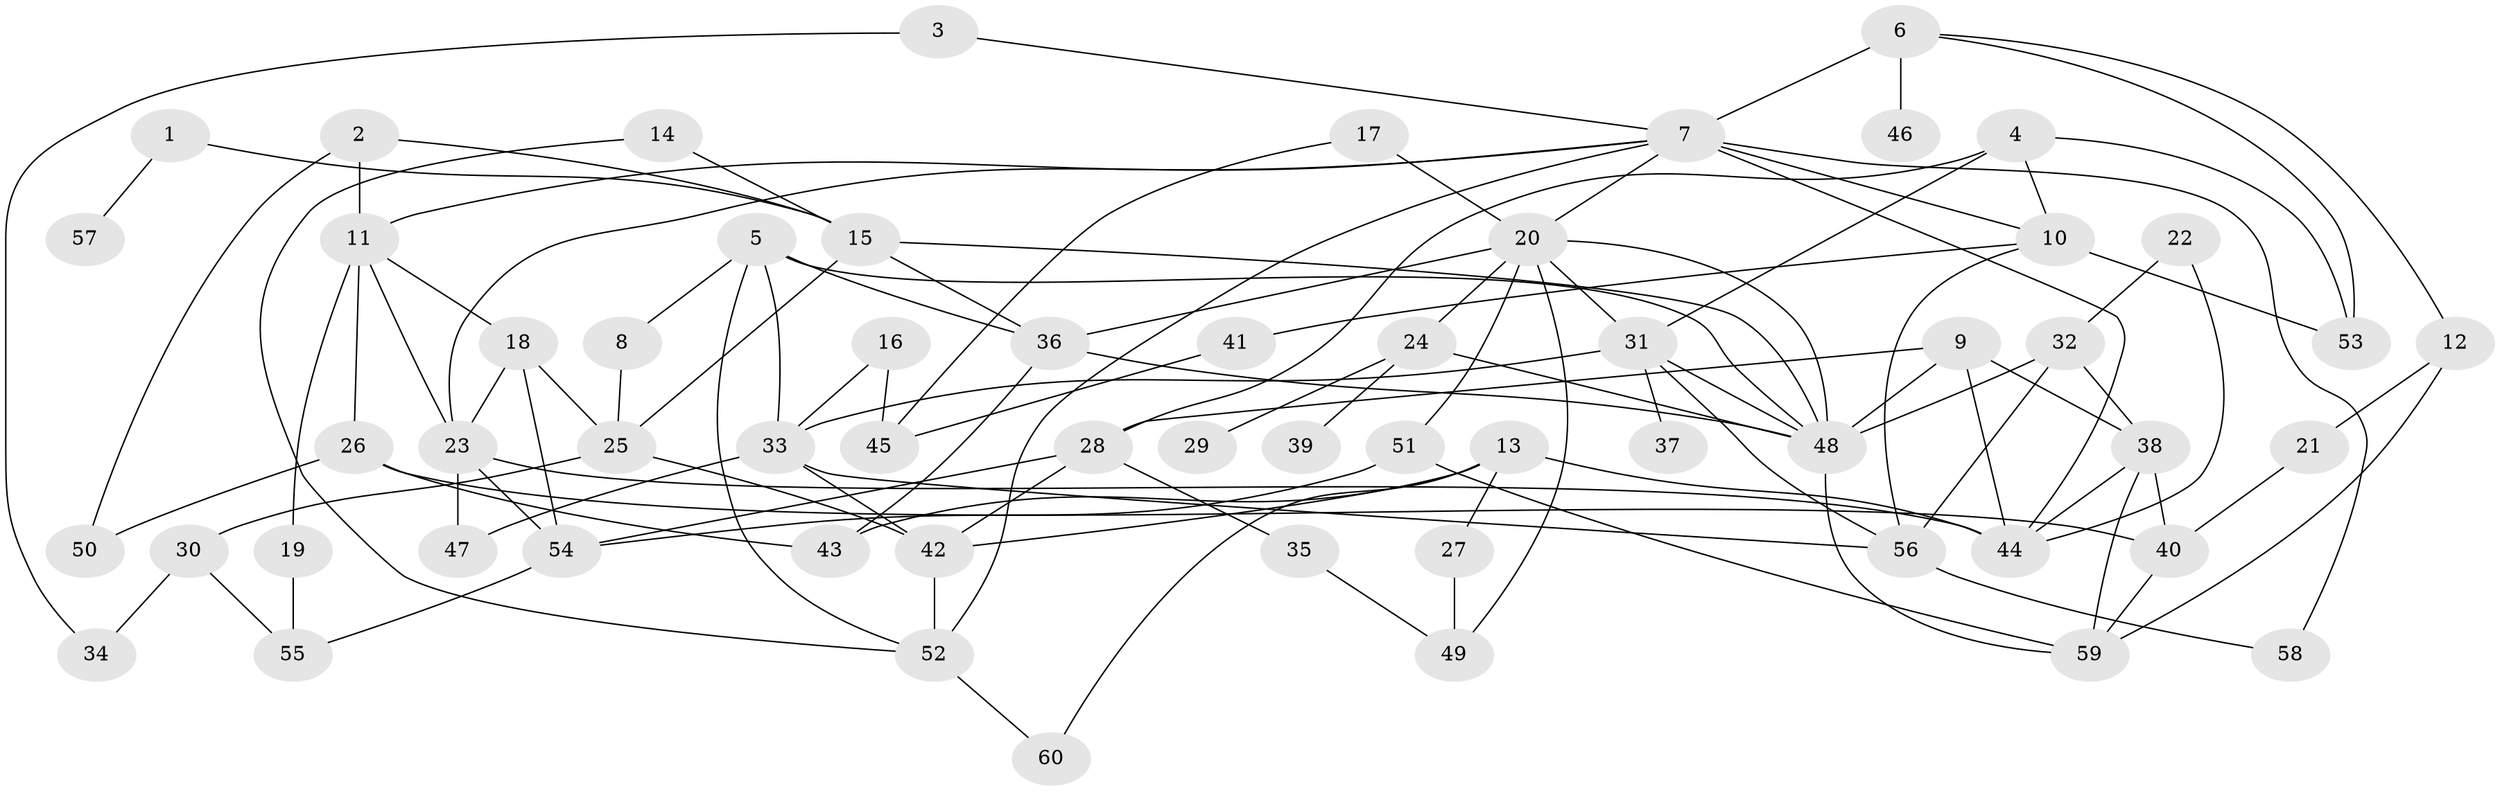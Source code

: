 // original degree distribution, {7: 0.025, 10: 0.008333333333333333, 9: 0.016666666666666666, 2: 0.2916666666666667, 3: 0.19166666666666668, 6: 0.03333333333333333, 5: 0.058333333333333334, 4: 0.16666666666666666, 1: 0.20833333333333334}
// Generated by graph-tools (version 1.1) at 2025/01/03/09/25 03:01:04]
// undirected, 60 vertices, 110 edges
graph export_dot {
graph [start="1"]
  node [color=gray90,style=filled];
  1;
  2;
  3;
  4;
  5;
  6;
  7;
  8;
  9;
  10;
  11;
  12;
  13;
  14;
  15;
  16;
  17;
  18;
  19;
  20;
  21;
  22;
  23;
  24;
  25;
  26;
  27;
  28;
  29;
  30;
  31;
  32;
  33;
  34;
  35;
  36;
  37;
  38;
  39;
  40;
  41;
  42;
  43;
  44;
  45;
  46;
  47;
  48;
  49;
  50;
  51;
  52;
  53;
  54;
  55;
  56;
  57;
  58;
  59;
  60;
  1 -- 15 [weight=1.0];
  1 -- 57 [weight=1.0];
  2 -- 11 [weight=1.0];
  2 -- 15 [weight=1.0];
  2 -- 50 [weight=1.0];
  3 -- 7 [weight=1.0];
  3 -- 34 [weight=1.0];
  4 -- 10 [weight=1.0];
  4 -- 28 [weight=1.0];
  4 -- 31 [weight=1.0];
  4 -- 53 [weight=1.0];
  5 -- 8 [weight=1.0];
  5 -- 33 [weight=1.0];
  5 -- 36 [weight=1.0];
  5 -- 48 [weight=1.0];
  5 -- 52 [weight=1.0];
  6 -- 7 [weight=2.0];
  6 -- 12 [weight=1.0];
  6 -- 46 [weight=1.0];
  6 -- 53 [weight=1.0];
  7 -- 10 [weight=1.0];
  7 -- 11 [weight=1.0];
  7 -- 20 [weight=1.0];
  7 -- 23 [weight=1.0];
  7 -- 44 [weight=1.0];
  7 -- 52 [weight=1.0];
  7 -- 58 [weight=1.0];
  8 -- 25 [weight=1.0];
  9 -- 28 [weight=1.0];
  9 -- 38 [weight=1.0];
  9 -- 44 [weight=1.0];
  9 -- 48 [weight=2.0];
  10 -- 41 [weight=1.0];
  10 -- 53 [weight=1.0];
  10 -- 56 [weight=1.0];
  11 -- 18 [weight=1.0];
  11 -- 19 [weight=1.0];
  11 -- 23 [weight=1.0];
  11 -- 26 [weight=1.0];
  12 -- 21 [weight=1.0];
  12 -- 59 [weight=1.0];
  13 -- 27 [weight=1.0];
  13 -- 42 [weight=1.0];
  13 -- 43 [weight=1.0];
  13 -- 44 [weight=1.0];
  13 -- 60 [weight=1.0];
  14 -- 15 [weight=1.0];
  14 -- 52 [weight=1.0];
  15 -- 25 [weight=1.0];
  15 -- 36 [weight=1.0];
  15 -- 48 [weight=1.0];
  16 -- 33 [weight=2.0];
  16 -- 45 [weight=1.0];
  17 -- 20 [weight=1.0];
  17 -- 45 [weight=1.0];
  18 -- 23 [weight=1.0];
  18 -- 25 [weight=1.0];
  18 -- 54 [weight=1.0];
  19 -- 55 [weight=1.0];
  20 -- 24 [weight=1.0];
  20 -- 31 [weight=1.0];
  20 -- 36 [weight=1.0];
  20 -- 48 [weight=1.0];
  20 -- 49 [weight=1.0];
  20 -- 51 [weight=1.0];
  21 -- 40 [weight=1.0];
  22 -- 32 [weight=1.0];
  22 -- 44 [weight=1.0];
  23 -- 44 [weight=1.0];
  23 -- 47 [weight=1.0];
  23 -- 54 [weight=1.0];
  24 -- 29 [weight=1.0];
  24 -- 39 [weight=1.0];
  24 -- 48 [weight=1.0];
  25 -- 30 [weight=1.0];
  25 -- 42 [weight=1.0];
  26 -- 40 [weight=1.0];
  26 -- 43 [weight=1.0];
  26 -- 50 [weight=1.0];
  27 -- 49 [weight=1.0];
  28 -- 35 [weight=1.0];
  28 -- 42 [weight=1.0];
  28 -- 54 [weight=1.0];
  30 -- 34 [weight=1.0];
  30 -- 55 [weight=1.0];
  31 -- 33 [weight=1.0];
  31 -- 37 [weight=1.0];
  31 -- 48 [weight=1.0];
  31 -- 56 [weight=1.0];
  32 -- 38 [weight=1.0];
  32 -- 48 [weight=1.0];
  32 -- 56 [weight=1.0];
  33 -- 42 [weight=1.0];
  33 -- 47 [weight=1.0];
  33 -- 56 [weight=2.0];
  35 -- 49 [weight=1.0];
  36 -- 43 [weight=1.0];
  36 -- 48 [weight=1.0];
  38 -- 40 [weight=1.0];
  38 -- 44 [weight=1.0];
  38 -- 59 [weight=1.0];
  40 -- 59 [weight=1.0];
  41 -- 45 [weight=1.0];
  42 -- 52 [weight=1.0];
  48 -- 59 [weight=1.0];
  51 -- 54 [weight=1.0];
  51 -- 59 [weight=1.0];
  52 -- 60 [weight=1.0];
  54 -- 55 [weight=1.0];
  56 -- 58 [weight=1.0];
}
